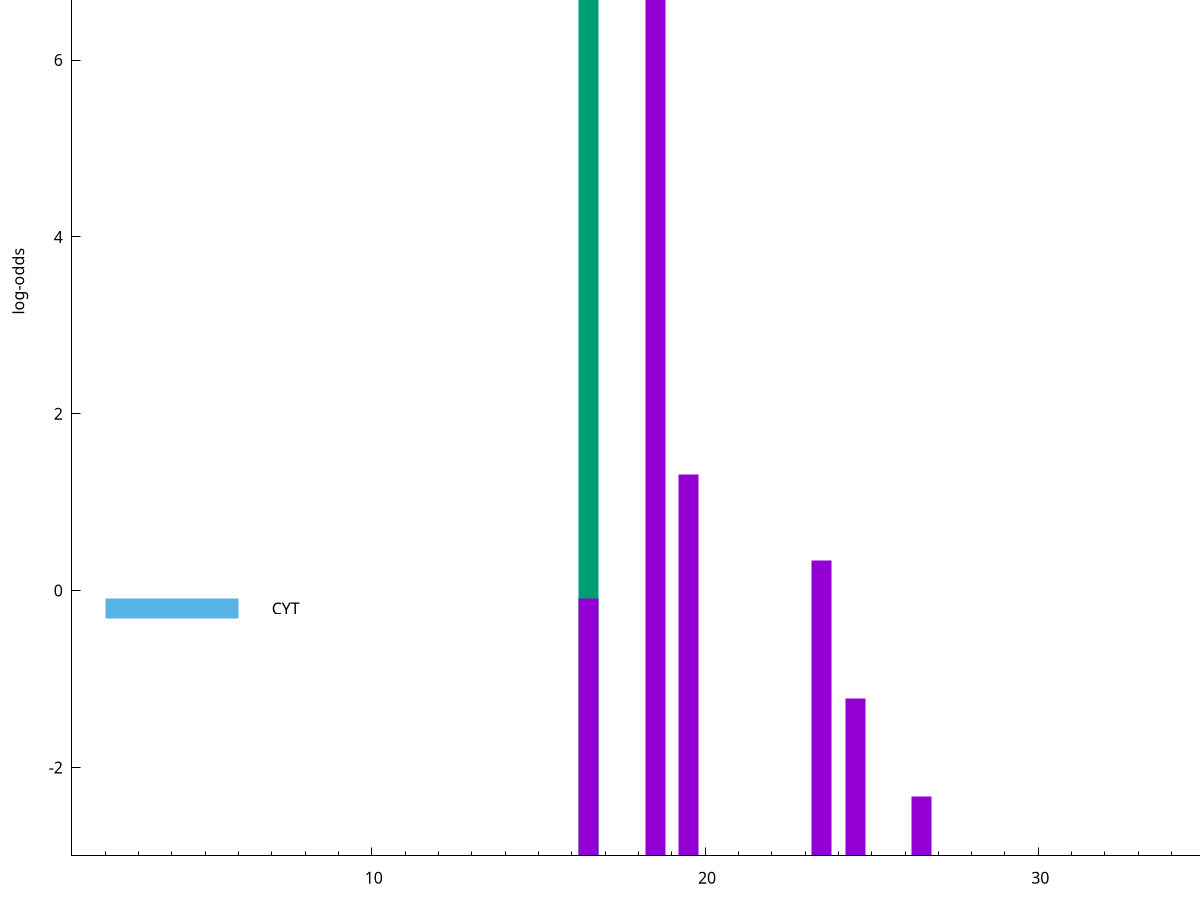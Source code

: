 set title "LipoP predictions for SRR4017833.gff"
set size 2., 1.4
set xrange [1:70] 
set mxtics 10
set yrange [-3:10]
set y2range [0:13]
set ylabel "log-odds"
set term postscript eps color solid "Helvetica" 30
set output "SRR4017833.gff146.eps"
set arrow from 2,9.26158 to 6,9.26158 nohead lt 1 lw 20
set label "SpI" at 7,9.26158
set arrow from 2,7.84056 to 6,7.84056 nohead lt 2 lw 20
set label "SpII" at 7,7.84056
set arrow from 2,-0.200913 to 6,-0.200913 nohead lt 3 lw 20
set label "CYT" at 7,-0.200913
set arrow from 2,9.26158 to 6,9.26158 nohead lt 1 lw 20
set label "SpI" at 7,9.26158
# NOTE: The scores below are the log-odds scores with the threshold
# NOTE: subtracted (a hack to make gnuplot make the histogram all
# NOTE: look nice).
plot "-" axes x1y2 title "" with impulses lt 2 lw 20, "-" axes x1y2 title "" with impulses lt 1 lw 20
16.500000 10.840560
e
18.500000 12.248460
19.500000 4.307960
23.500000 3.343417
16.500000 2.911774
24.500000 1.781330
26.500000 0.673590
e
exit
